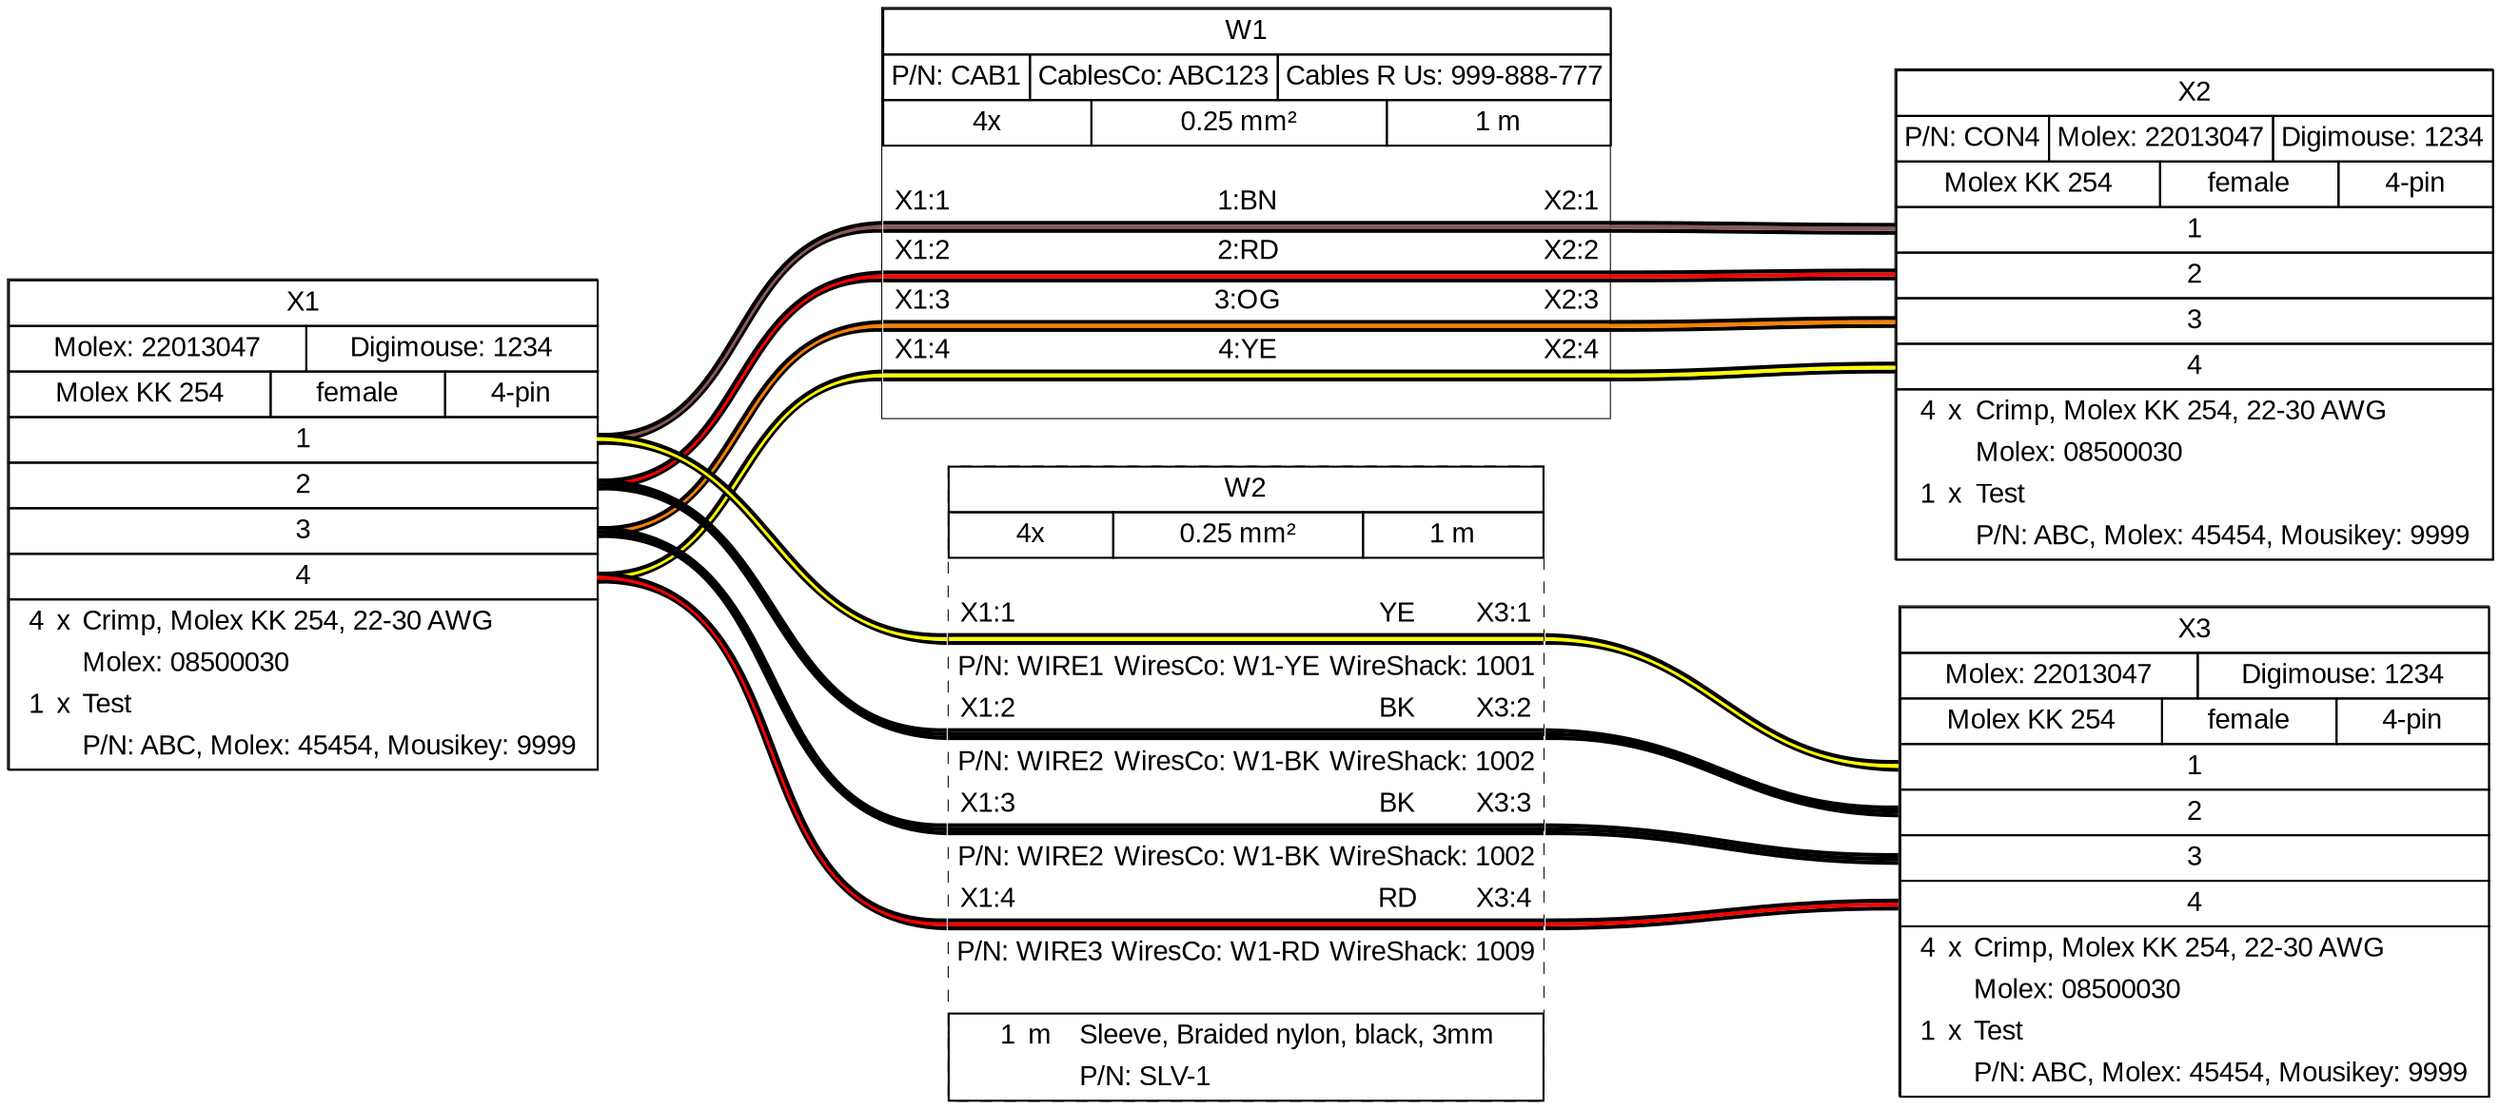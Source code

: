 graph {
// Graph generated by WireViz 0.5-dev+refactor
// https://github.com/wireviz/WireViz
	graph [bgcolor="#FFFFFF" fontname=arial nodesep=0.33 rankdir=LR ranksep=2]
	node [fillcolor="#FFFFFF" fontname=arial height=0 margin=0 shape=none style=filled width=0]
	edge [fontname=arial style=bold]
	X1 [label=<
<table border="0" cellspacing="0" cellpadding="0" bgcolor="#FFFFFF">
 <tr>
  <td>
   <table border="0" cellborder="1" cellpadding="3" cellspacing="0">
    <tr>
     <td>X1</td>
    </tr>
   </table>
  </td>
 </tr>
 <tr>
  <td>
   <table border="0" cellborder="1" cellpadding="3" cellspacing="0">
    <tr>
     <td>Molex: 22013047</td>
     <td>Digimouse: 1234</td>
    </tr>
   </table>
  </td>
 </tr>
 <tr>
  <td>
   <table border="0" cellborder="1" cellpadding="3" cellspacing="0">
    <tr>
     <td>Molex KK 254</td>
     <td>female</td>
     <td>4-pin</td>
    </tr>
   </table>
  </td>
 </tr>
 <tr>
  <td>
   <table border="0" cellborder="1" cellpadding="3" cellspacing="0">
    <tr>
     
     <td port="p1r">1</td>
    </tr>
    <tr>
     
     <td port="p2r">2</td>
    </tr>
    <tr>
     
     <td port="p3r">3</td>
    </tr>
    <tr>
     
     <td port="p4r">4</td>
    </tr>
   </table>
  </td>
 </tr>
 <tr>
  <td>
   <table border="1" cellborder="0" cellpadding="3" cellspacing="0">
    <tr>
     <td></td>
     <td align="right">4</td>
     <td align="left">x</td>
     <td align="left">Crimp, Molex KK 254, 22-30 AWG</td>
     <td align="left"></td>
    </tr>
    <tr>
     <td colspan="3"></td>
     <td align="left">Molex: 08500030</td>
     <td></td>
    </tr>
    <tr>
     <td></td>
     <td align="right">1</td>
     <td align="left">x</td>
     <td align="left">Test</td>
     <td align="left"></td>
    </tr>
    <tr>
     <td colspan="3"></td>
     <td align="left">P/N: ABC, Molex: 45454, Mousikey: 9999</td>
     <td></td>
    </tr>
   </table>
  </td>
 </tr>
</table>
> shape=box style=filled]
	X2 [label=<
<table border="0" cellspacing="0" cellpadding="0" bgcolor="#FFFFFF">
 <tr>
  <td>
   <table border="0" cellborder="1" cellpadding="3" cellspacing="0">
    <tr>
     <td>X2</td>
    </tr>
   </table>
  </td>
 </tr>
 <tr>
  <td>
   <table border="0" cellborder="1" cellpadding="3" cellspacing="0">
    <tr>
     <td>P/N: CON4</td>
     <td>Molex: 22013047</td>
     <td>Digimouse: 1234</td>
    </tr>
   </table>
  </td>
 </tr>
 <tr>
  <td>
   <table border="0" cellborder="1" cellpadding="3" cellspacing="0">
    <tr>
     <td>Molex KK 254</td>
     <td>female</td>
     <td>4-pin</td>
    </tr>
   </table>
  </td>
 </tr>
 <tr>
  <td>
   <table border="0" cellborder="1" cellpadding="3" cellspacing="0">
    <tr>
     <td port="p1l">1</td>
     
    </tr>
    <tr>
     <td port="p2l">2</td>
     
    </tr>
    <tr>
     <td port="p3l">3</td>
     
    </tr>
    <tr>
     <td port="p4l">4</td>
     
    </tr>
   </table>
  </td>
 </tr>
 <tr>
  <td>
   <table border="1" cellborder="0" cellpadding="3" cellspacing="0">
    <tr>
     <td></td>
     <td align="right">4</td>
     <td align="left">x</td>
     <td align="left">Crimp, Molex KK 254, 22-30 AWG</td>
     <td align="left"></td>
    </tr>
    <tr>
     <td colspan="3"></td>
     <td align="left">Molex: 08500030</td>
     <td></td>
    </tr>
    <tr>
     <td></td>
     <td align="right">1</td>
     <td align="left">x</td>
     <td align="left">Test</td>
     <td align="left"></td>
    </tr>
    <tr>
     <td colspan="3"></td>
     <td align="left">P/N: ABC, Molex: 45454, Mousikey: 9999</td>
     <td></td>
    </tr>
   </table>
  </td>
 </tr>
</table>
> shape=box style=filled]
	X3 [label=<
<table border="0" cellspacing="0" cellpadding="0" bgcolor="#FFFFFF">
 <tr>
  <td>
   <table border="0" cellborder="1" cellpadding="3" cellspacing="0">
    <tr>
     <td>X3</td>
    </tr>
   </table>
  </td>
 </tr>
 <tr>
  <td>
   <table border="0" cellborder="1" cellpadding="3" cellspacing="0">
    <tr>
     <td>Molex: 22013047</td>
     <td>Digimouse: 1234</td>
    </tr>
   </table>
  </td>
 </tr>
 <tr>
  <td>
   <table border="0" cellborder="1" cellpadding="3" cellspacing="0">
    <tr>
     <td>Molex KK 254</td>
     <td>female</td>
     <td>4-pin</td>
    </tr>
   </table>
  </td>
 </tr>
 <tr>
  <td>
   <table border="0" cellborder="1" cellpadding="3" cellspacing="0">
    <tr>
     <td port="p1l">1</td>
     
    </tr>
    <tr>
     <td port="p2l">2</td>
     
    </tr>
    <tr>
     <td port="p3l">3</td>
     
    </tr>
    <tr>
     <td port="p4l">4</td>
     
    </tr>
   </table>
  </td>
 </tr>
 <tr>
  <td>
   <table border="1" cellborder="0" cellpadding="3" cellspacing="0">
    <tr>
     <td></td>
     <td align="right">4</td>
     <td align="left">x</td>
     <td align="left">Crimp, Molex KK 254, 22-30 AWG</td>
     <td align="left"></td>
    </tr>
    <tr>
     <td colspan="3"></td>
     <td align="left">Molex: 08500030</td>
     <td></td>
    </tr>
    <tr>
     <td></td>
     <td align="right">1</td>
     <td align="left">x</td>
     <td align="left">Test</td>
     <td align="left"></td>
    </tr>
    <tr>
     <td colspan="3"></td>
     <td align="left">P/N: ABC, Molex: 45454, Mousikey: 9999</td>
     <td></td>
    </tr>
   </table>
  </td>
 </tr>
</table>
> shape=box style=filled]
	W1 [label=<
<table border="0" cellspacing="0" cellpadding="0" bgcolor="#FFFFFF">
 <tr>
  <td>
   <table border="0" cellborder="1" cellpadding="3" cellspacing="0">
    <tr>
     <td>W1</td>
    </tr>
   </table>
  </td>
 </tr>
 <tr>
  <td>
   <table border="0" cellborder="1" cellpadding="3" cellspacing="0">
    <tr>
     <td>P/N: CAB1</td>
     <td>CablesCo: ABC123</td>
     <td>Cables R Us: 999-888-777</td>
    </tr>
   </table>
  </td>
 </tr>
 <tr>
  <td>
   <table border="0" cellborder="1" cellpadding="3" cellspacing="0">
    <tr>
     <td>4x</td>
     <td>0.25 mm²</td>
     <td>1 m</td>
    </tr>
   </table>
  </td>
 </tr>
 <tr>
  <td>
   <table border="0" cellborder="0" cellspacing="0">
    <tr>
     <td>&nbsp;</td>
    </tr>
    <tr>
     <td align="left"> X1:1</td>
     <td> </td>
     <td>1:BN</td>
     <td> </td>
     <td align="right">X2:1 </td>
    </tr>
    <tr>
     <td border="0" cellspacing="0" cellpadding="0" colspan="5" height="6" port="w1">
      <table border="0" cellborder="0" cellspacing="0">
       <tr>
        <td bgcolor="#000000" border="0" cellpadding="0" colspan="5" height="2"></td>
       </tr>
       <tr>
        <td bgcolor="#895956" border="0" cellpadding="0" colspan="5" height="2"></td>
       </tr>
       <tr>
        <td bgcolor="#000000" border="0" cellpadding="0" colspan="5" height="2"></td>
       </tr>
      </table>
     </td>
    </tr>
    <tr>
     <td align="left"> X1:2</td>
     <td> </td>
     <td>2:RD</td>
     <td> </td>
     <td align="right">X2:2 </td>
    </tr>
    <tr>
     <td border="0" cellspacing="0" cellpadding="0" colspan="5" height="6" port="w2">
      <table border="0" cellborder="0" cellspacing="0">
       <tr>
        <td bgcolor="#000000" border="0" cellpadding="0" colspan="5" height="2"></td>
       </tr>
       <tr>
        <td bgcolor="#FF0000" border="0" cellpadding="0" colspan="5" height="2"></td>
       </tr>
       <tr>
        <td bgcolor="#000000" border="0" cellpadding="0" colspan="5" height="2"></td>
       </tr>
      </table>
     </td>
    </tr>
    <tr>
     <td align="left"> X1:3</td>
     <td> </td>
     <td>3:OG</td>
     <td> </td>
     <td align="right">X2:3 </td>
    </tr>
    <tr>
     <td border="0" cellspacing="0" cellpadding="0" colspan="5" height="6" port="w3">
      <table border="0" cellborder="0" cellspacing="0">
       <tr>
        <td bgcolor="#000000" border="0" cellpadding="0" colspan="5" height="2"></td>
       </tr>
       <tr>
        <td bgcolor="#FF8000" border="0" cellpadding="0" colspan="5" height="2"></td>
       </tr>
       <tr>
        <td bgcolor="#000000" border="0" cellpadding="0" colspan="5" height="2"></td>
       </tr>
      </table>
     </td>
    </tr>
    <tr>
     <td align="left"> X1:4</td>
     <td> </td>
     <td>4:YE</td>
     <td> </td>
     <td align="right">X2:4 </td>
    </tr>
    <tr>
     <td border="0" cellspacing="0" cellpadding="0" colspan="5" height="6" port="w4">
      <table border="0" cellborder="0" cellspacing="0">
       <tr>
        <td bgcolor="#000000" border="0" cellpadding="0" colspan="5" height="2"></td>
       </tr>
       <tr>
        <td bgcolor="#FFFF00" border="0" cellpadding="0" colspan="5" height="2"></td>
       </tr>
       <tr>
        <td bgcolor="#000000" border="0" cellpadding="0" colspan="5" height="2"></td>
       </tr>
      </table>
     </td>
    </tr>
    <tr>
     <td>&nbsp;</td>
    </tr>
   </table>
  </td>
 </tr>
</table>
> shape=box style=filled]
	edge [color="#000000:#895956:#000000"]
	X1:p1r:e -- W1:w1:w
	W1:w1:e -- X2:p1l:w
	edge [color="#000000:#FF0000:#000000"]
	X1:p2r:e -- W1:w2:w
	W1:w2:e -- X2:p2l:w
	edge [color="#000000:#FF8000:#000000"]
	X1:p3r:e -- W1:w3:w
	W1:w3:e -- X2:p3l:w
	edge [color="#000000:#FFFF00:#000000"]
	X1:p4r:e -- W1:w4:w
	W1:w4:e -- X2:p4l:w
	W2 [label=<
<table border="0" cellspacing="0" cellpadding="0" bgcolor="#FFFFFF">
 <tr>
  <td>
   <table border="0" cellborder="1" cellpadding="3" cellspacing="0">
    <tr>
     <td>W2</td>
    </tr>
   </table>
  </td>
 </tr>
 <tr>
  <td>
   <table border="0" cellborder="1" cellpadding="3" cellspacing="0">
    <tr>
     <td>4x</td>
     <td>0.25 mm²</td>
     <td>1 m</td>
    </tr>
   </table>
  </td>
 </tr>
 <tr>
  <td>
   <table border="0" cellborder="0" cellspacing="0">
    <tr>
     <td>&nbsp;</td>
    </tr>
    <tr>
     <td align="left"> X1:1</td>
     <td> </td>
     <td></td>
     <td>YE</td>
     <td> </td>
     <td align="right">X3:1 </td>
    </tr>
    <tr>
     <td border="0" cellspacing="0" cellpadding="0" colspan="6" height="6" port="w1">
      <table border="0" cellborder="0" cellspacing="0">
       <tr>
        <td bgcolor="#000000" border="0" cellpadding="0" colspan="6" height="2"></td>
       </tr>
       <tr>
        <td bgcolor="#FFFF00" border="0" cellpadding="0" colspan="6" height="2"></td>
       </tr>
       <tr>
        <td bgcolor="#000000" border="0" cellpadding="0" colspan="6" height="2"></td>
       </tr>
      </table>
     </td>
    </tr>
    <tr>
     <td colspan="6">
      <table border="0" cellborder="0" cellspacing="0">
       <tr>
        <td>P/N: WIRE1</td>
        <td>WiresCo: W1-YE</td>
        <td>WireShack: 1001</td>
       </tr>
      </table>
     </td>
    </tr>
    <tr>
     <td align="left"> X1:2</td>
     <td> </td>
     <td></td>
     <td>BK</td>
     <td> </td>
     <td align="right">X3:2 </td>
    </tr>
    <tr>
     <td border="0" cellspacing="0" cellpadding="0" colspan="6" height="6" port="w2">
      <table border="0" cellborder="0" cellspacing="0">
       <tr>
        <td bgcolor="#000000" border="0" cellpadding="0" colspan="6" height="2"></td>
       </tr>
       <tr>
        <td bgcolor="#000000" border="0" cellpadding="0" colspan="6" height="2"></td>
       </tr>
       <tr>
        <td bgcolor="#000000" border="0" cellpadding="0" colspan="6" height="2"></td>
       </tr>
      </table>
     </td>
    </tr>
    <tr>
     <td colspan="6">
      <table border="0" cellborder="0" cellspacing="0">
       <tr>
        <td>P/N: WIRE2</td>
        <td>WiresCo: W1-BK</td>
        <td>WireShack: 1002</td>
       </tr>
      </table>
     </td>
    </tr>
    <tr>
     <td align="left"> X1:3</td>
     <td> </td>
     <td></td>
     <td>BK</td>
     <td> </td>
     <td align="right">X3:3 </td>
    </tr>
    <tr>
     <td border="0" cellspacing="0" cellpadding="0" colspan="6" height="6" port="w3">
      <table border="0" cellborder="0" cellspacing="0">
       <tr>
        <td bgcolor="#000000" border="0" cellpadding="0" colspan="6" height="2"></td>
       </tr>
       <tr>
        <td bgcolor="#000000" border="0" cellpadding="0" colspan="6" height="2"></td>
       </tr>
       <tr>
        <td bgcolor="#000000" border="0" cellpadding="0" colspan="6" height="2"></td>
       </tr>
      </table>
     </td>
    </tr>
    <tr>
     <td colspan="6">
      <table border="0" cellborder="0" cellspacing="0">
       <tr>
        <td>P/N: WIRE2</td>
        <td>WiresCo: W1-BK</td>
        <td>WireShack: 1002</td>
       </tr>
      </table>
     </td>
    </tr>
    <tr>
     <td align="left"> X1:4</td>
     <td> </td>
     <td></td>
     <td>RD</td>
     <td> </td>
     <td align="right">X3:4 </td>
    </tr>
    <tr>
     <td border="0" cellspacing="0" cellpadding="0" colspan="6" height="6" port="w4">
      <table border="0" cellborder="0" cellspacing="0">
       <tr>
        <td bgcolor="#000000" border="0" cellpadding="0" colspan="6" height="2"></td>
       </tr>
       <tr>
        <td bgcolor="#FF0000" border="0" cellpadding="0" colspan="6" height="2"></td>
       </tr>
       <tr>
        <td bgcolor="#000000" border="0" cellpadding="0" colspan="6" height="2"></td>
       </tr>
      </table>
     </td>
    </tr>
    <tr>
     <td colspan="6">
      <table border="0" cellborder="0" cellspacing="0">
       <tr>
        <td>P/N: WIRE3</td>
        <td>WiresCo: W1-RD</td>
        <td>WireShack: 1009</td>
       </tr>
      </table>
     </td>
    </tr>
    <tr>
     <td>&nbsp;</td>
    </tr>
   </table>
  </td>
 </tr>
 <tr>
  <td>
   <table border="1" cellborder="0" cellpadding="3" cellspacing="0">
    <tr>
     <td></td>
     <td align="right">1</td>
     <td align="left">m</td>
     <td align="left">Sleeve, Braided nylon, black, 3mm</td>
     <td align="left"></td>
    </tr>
    <tr>
     <td colspan="3"></td>
     <td align="left">P/N: SLV-1</td>
     <td></td>
    </tr>
   </table>
  </td>
 </tr>
</table>
> shape=box style="filled,dashed"]
	edge [color="#000000:#FFFF00:#000000"]
	X1:p1r:e -- W2:w1:w
	W2:w1:e -- X3:p1l:w
	edge [color="#000000:#000000:#000000"]
	X1:p2r:e -- W2:w2:w
	W2:w2:e -- X3:p2l:w
	edge [color="#000000:#000000:#000000"]
	X1:p3r:e -- W2:w3:w
	W2:w3:e -- X3:p3l:w
	edge [color="#000000:#FF0000:#000000"]
	X1:p4r:e -- W2:w4:w
	W2:w4:e -- X3:p4l:w
}

